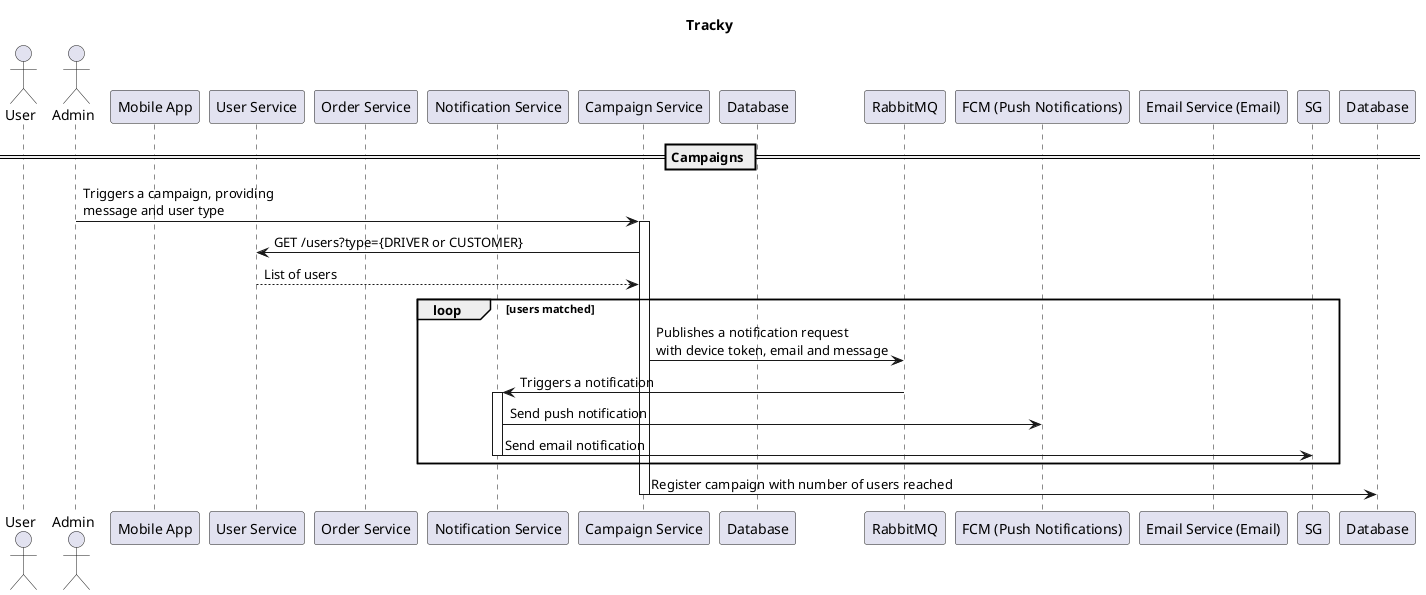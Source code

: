 @startuml TrackyCloudSequence
title Tracky

actor User as U
actor Admin as ADM

participant "Mobile App" as MA
participant "User Service" as US
participant "Order Service" as OS
participant "Notification Service" as NS
participant "Campaign Service" as CS

participant "Database" as DB
participant "RabbitMQ" as RMQ

participant "FCM (Push Notifications)" as FCM
participant "Email Service (Email)" as ES

== Campaigns ==

ADM -> CS: Triggers a campaign, providing\nmessage and user type
activate CS
CS -> US: GET /users?type={DRIVER or CUSTOMER}
US --> CS: List of users
loop users matched
CS -> RMQ: Publishes a notification request\nwith device token, email and message
RMQ -> NS: Triggers a notification
activate NS
NS -> FCM: Send push notification
NS -> SG: Send email notification
deactivate NS
end
CS -> Database: Register campaign with number of users reached
deactivate CS

@enduml
